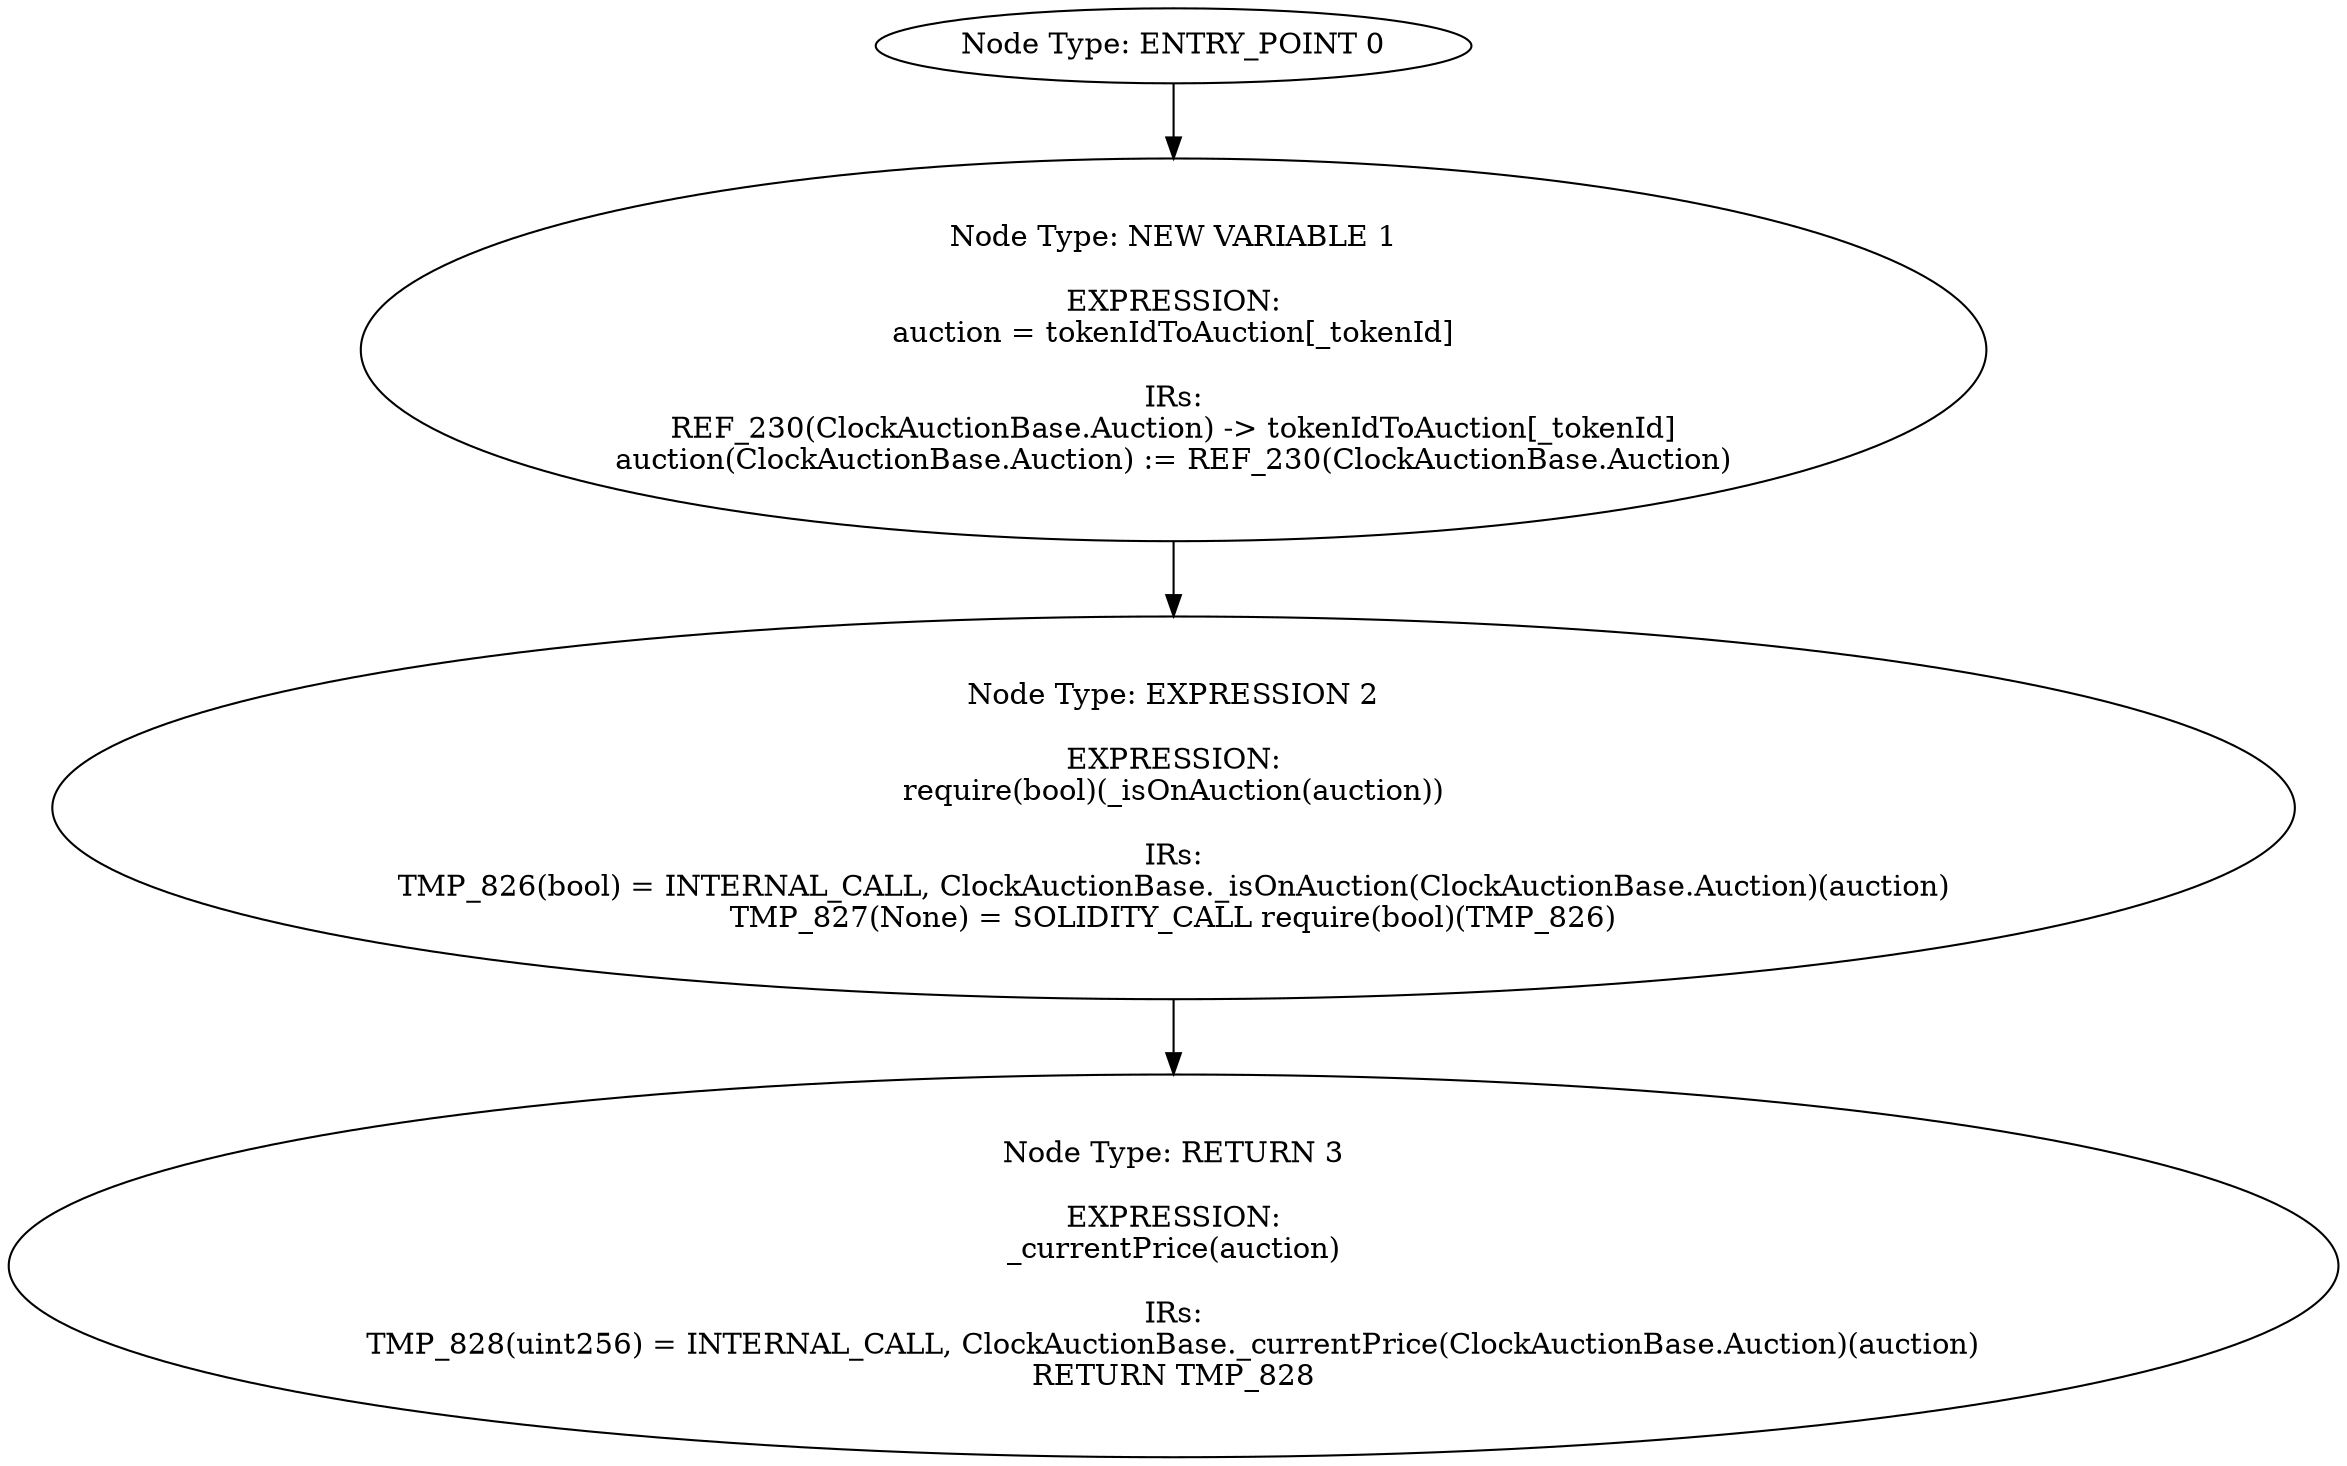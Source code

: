 digraph{
0[label="Node Type: ENTRY_POINT 0
"];
0->1;
1[label="Node Type: NEW VARIABLE 1

EXPRESSION:
auction = tokenIdToAuction[_tokenId]

IRs:
REF_230(ClockAuctionBase.Auction) -> tokenIdToAuction[_tokenId]
auction(ClockAuctionBase.Auction) := REF_230(ClockAuctionBase.Auction)"];
1->2;
2[label="Node Type: EXPRESSION 2

EXPRESSION:
require(bool)(_isOnAuction(auction))

IRs:
TMP_826(bool) = INTERNAL_CALL, ClockAuctionBase._isOnAuction(ClockAuctionBase.Auction)(auction)
TMP_827(None) = SOLIDITY_CALL require(bool)(TMP_826)"];
2->3;
3[label="Node Type: RETURN 3

EXPRESSION:
_currentPrice(auction)

IRs:
TMP_828(uint256) = INTERNAL_CALL, ClockAuctionBase._currentPrice(ClockAuctionBase.Auction)(auction)
RETURN TMP_828"];
}
